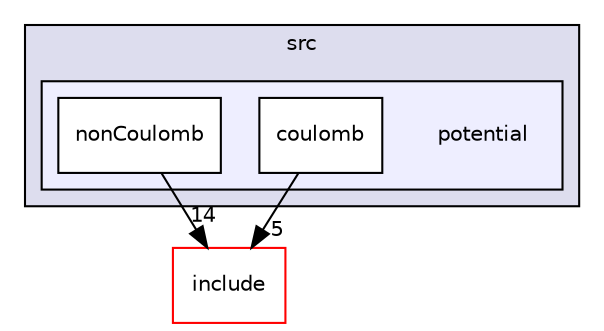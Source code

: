 digraph "/home/runner/work/pimd_qmcf/pimd_qmcf/src/potential" {
  compound=true
  node [ fontsize="10", fontname="Helvetica"];
  edge [ labelfontsize="10", labelfontname="Helvetica"];
  subgraph clusterdir_68267d1309a1af8e8297ef4c3efbcdba {
    graph [ bgcolor="#ddddee", pencolor="black", label="src" fontname="Helvetica", fontsize="10", URL="dir_68267d1309a1af8e8297ef4c3efbcdba.html"]
  subgraph clusterdir_469511d0e94cf1d94db96de2a5eb203f {
    graph [ bgcolor="#eeeeff", pencolor="black", label="" URL="dir_469511d0e94cf1d94db96de2a5eb203f.html"];
    dir_469511d0e94cf1d94db96de2a5eb203f [shape=plaintext label="potential"];
  dir_bf7e9df9cdb8f2747d60c096a4dadcc6 [shape=box label="coulomb" fillcolor="white" style="filled" URL="dir_bf7e9df9cdb8f2747d60c096a4dadcc6.html"];
  dir_25efc2f1b3aee2ce2e25b75200f911b8 [shape=box label="nonCoulomb" fillcolor="white" style="filled" URL="dir_25efc2f1b3aee2ce2e25b75200f911b8.html"];
  }
  }
  dir_d44c64559bbebec7f509842c48db8b23 [shape=box label="include" fillcolor="white" style="filled" color="red" URL="dir_d44c64559bbebec7f509842c48db8b23.html"];
  dir_bf7e9df9cdb8f2747d60c096a4dadcc6->dir_d44c64559bbebec7f509842c48db8b23 [headlabel="5", labeldistance=1.5 headhref="dir_000062_000003.html"];
  dir_25efc2f1b3aee2ce2e25b75200f911b8->dir_d44c64559bbebec7f509842c48db8b23 [headlabel="14", labeldistance=1.5 headhref="dir_000063_000003.html"];
}

